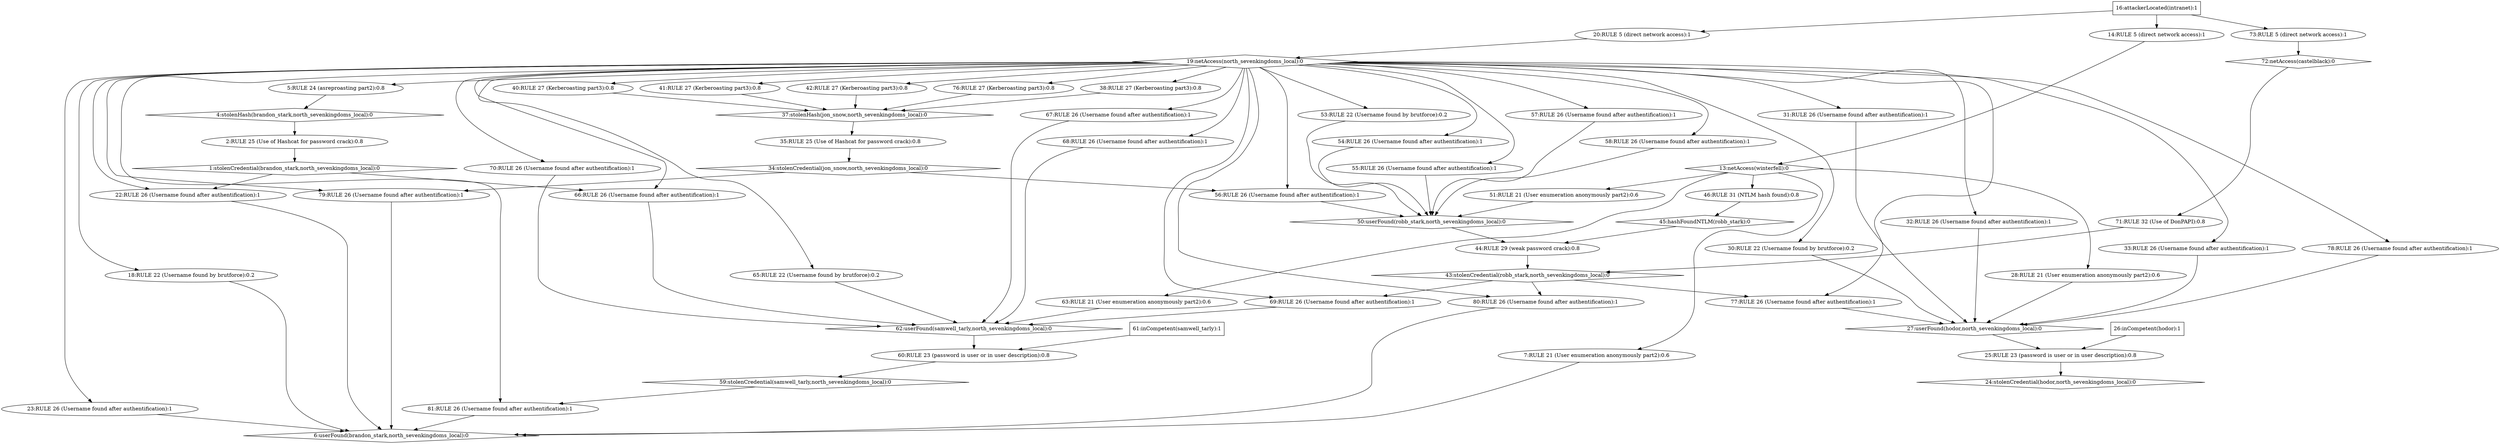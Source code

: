 strict digraph G {
  1 [ label="1:stolenCredential(brandon_stark,north_sevenkingdoms_local):0" shape="diamond" ];
  2 [ label="2:RULE 25 (Use of Hashcat for password crack):0.8" shape="ellipse" ];
  3 [ label="4:stolenHash(brandon_stark,north_sevenkingdoms_local):0" shape="diamond" ];
  4 [ label="5:RULE 24 (asreproasting part2):0.8" shape="ellipse" ];
  5 [ label="6:userFound(brandon_stark,north_sevenkingdoms_local):0" shape="diamond" ];
  6 [ label="7:RULE 21 (User enumeration anonymously part2):0.6" shape="ellipse" ];
  7 [ label="13:netAccess(winterfell):0" shape="diamond" ];
  8 [ label="14:RULE 5 (direct network access):1" shape="ellipse" ];
  9 [ label="16:attackerLocated(intranet):1" shape="box" ];
  10 [ label="18:RULE 22 (Username found by brutforce):0.2" shape="ellipse" ];
  11 [ label="19:netAccess(north_sevenkingdoms_local):0" shape="diamond" ];
  12 [ label="20:RULE 5 (direct network access):1" shape="ellipse" ];
  13 [ label="22:RULE 26 (Username found after authentification):1" shape="ellipse" ];
  14 [ label="23:RULE 26 (Username found after authentification):1" shape="ellipse" ];
  15 [ label="24:stolenCredential(hodor,north_sevenkingdoms_local):0" shape="diamond" ];
  16 [ label="25:RULE 23 (password is user or in user description):0.8" shape="ellipse" ];
  17 [ label="26:inCompetent(hodor):1" shape="box" ];
  18 [ label="27:userFound(hodor,north_sevenkingdoms_local):0" shape="diamond" ];
  19 [ label="28:RULE 21 (User enumeration anonymously part2):0.6" shape="ellipse" ];
  20 [ label="30:RULE 22 (Username found by brutforce):0.2" shape="ellipse" ];
  21 [ label="31:RULE 26 (Username found after authentification):1" shape="ellipse" ];
  22 [ label="32:RULE 26 (Username found after authentification):1" shape="ellipse" ];
  23 [ label="33:RULE 26 (Username found after authentification):1" shape="ellipse" ];
  24 [ label="34:stolenCredential(jon_snow,north_sevenkingdoms_local):0" shape="diamond" ];
  25 [ label="35:RULE 25 (Use of Hashcat for password crack):0.8" shape="ellipse" ];
  26 [ label="37:stolenHash(jon_snow,north_sevenkingdoms_local):0" shape="diamond" ];
  27 [ label="38:RULE 27 (Kerberoasting part3):0.8" shape="ellipse" ];
  28 [ label="40:RULE 27 (Kerberoasting part3):0.8" shape="ellipse" ];
  29 [ label="41:RULE 27 (Kerberoasting part3):0.8" shape="ellipse" ];
  30 [ label="42:RULE 27 (Kerberoasting part3):0.8" shape="ellipse" ];
  31 [ label="43:stolenCredential(robb_stark,north_sevenkingdoms_local):0" shape="diamond" ];
  32 [ label="44:RULE 29 (weak password crack):0.8" shape="ellipse" ];
  33 [ label="45:hashFoundNTLM(robb_stark):0" shape="diamond" ];
  34 [ label="46:RULE 31 (NTLM hash found):0.8" shape="ellipse" ];
  35 [ label="50:userFound(robb_stark,north_sevenkingdoms_local):0" shape="diamond" ];
  36 [ label="51:RULE 21 (User enumeration anonymously part2):0.6" shape="ellipse" ];
  37 [ label="53:RULE 22 (Username found by brutforce):0.2" shape="ellipse" ];
  38 [ label="54:RULE 26 (Username found after authentification):1" shape="ellipse" ];
  39 [ label="55:RULE 26 (Username found after authentification):1" shape="ellipse" ];
  40 [ label="56:RULE 26 (Username found after authentification):1" shape="ellipse" ];
  41 [ label="57:RULE 26 (Username found after authentification):1" shape="ellipse" ];
  42 [ label="58:RULE 26 (Username found after authentification):1" shape="ellipse" ];
  43 [ label="59:stolenCredential(samwell_tarly,north_sevenkingdoms_local):0" shape="diamond" ];
  44 [ label="60:RULE 23 (password is user or in user description):0.8" shape="ellipse" ];
  45 [ label="61:inCompetent(samwell_tarly):1" shape="box" ];
  46 [ label="62:userFound(samwell_tarly,north_sevenkingdoms_local):0" shape="diamond" ];
  47 [ label="63:RULE 21 (User enumeration anonymously part2):0.6" shape="ellipse" ];
  48 [ label="65:RULE 22 (Username found by brutforce):0.2" shape="ellipse" ];
  49 [ label="66:RULE 26 (Username found after authentification):1" shape="ellipse" ];
  50 [ label="67:RULE 26 (Username found after authentification):1" shape="ellipse" ];
  51 [ label="68:RULE 26 (Username found after authentification):1" shape="ellipse" ];
  52 [ label="69:RULE 26 (Username found after authentification):1" shape="ellipse" ];
  53 [ label="70:RULE 26 (Username found after authentification):1" shape="ellipse" ];
  54 [ label="71:RULE 32 (Use of DonPAPI):0.8" shape="ellipse" ];
  55 [ label="72:netAccess(castelblack):0" shape="diamond" ];
  56 [ label="73:RULE 5 (direct network access):1" shape="ellipse" ];
  57 [ label="76:RULE 27 (Kerberoasting part3):0.8" shape="ellipse" ];
  58 [ label="77:RULE 26 (Username found after authentification):1" shape="ellipse" ];
  59 [ label="78:RULE 26 (Username found after authentification):1" shape="ellipse" ];
  60 [ label="79:RULE 26 (Username found after authentification):1" shape="ellipse" ];
  61 [ label="80:RULE 26 (Username found after authentification):1" shape="ellipse" ];
  62 [ label="81:RULE 26 (Username found after authentification):1" shape="ellipse" ];
  9 -> 8 [ color="black" ];
  8 -> 7 [ color="black" ];
  7 -> 6 [ color="black" ];
  6 -> 5 [ color="black" ];
  9 -> 12 [ color="black" ];
  12 -> 11 [ color="black" ];
  11 -> 10 [ color="black" ];
  10 -> 5 [ color="black" ];
  11 -> 13 [ color="black" ];
  1 -> 13 [ color="black" ];
  13 -> 5 [ color="black" ];
  11 -> 14 [ color="black" ];
  17 -> 16 [ color="black" ];
  7 -> 19 [ color="black" ];
  19 -> 18 [ color="black" ];
  11 -> 20 [ color="black" ];
  20 -> 18 [ color="black" ];
  11 -> 21 [ color="black" ];
  21 -> 18 [ color="black" ];
  11 -> 22 [ color="black" ];
  22 -> 18 [ color="black" ];
  11 -> 23 [ color="black" ];
  11 -> 27 [ color="black" ];
  27 -> 26 [ color="black" ];
  11 -> 28 [ color="black" ];
  28 -> 26 [ color="black" ];
  11 -> 29 [ color="black" ];
  29 -> 26 [ color="black" ];
  7 -> 34 [ color="black" ];
  34 -> 33 [ color="black" ];
  33 -> 32 [ color="black" ];
  7 -> 36 [ color="black" ];
  36 -> 35 [ color="black" ];
  11 -> 37 [ color="black" ];
  37 -> 35 [ color="black" ];
  11 -> 38 [ color="black" ];
  38 -> 35 [ color="black" ];
  11 -> 39 [ color="black" ];
  39 -> 35 [ color="black" ];
  11 -> 40 [ color="black" ];
  24 -> 40 [ color="black" ];
  40 -> 35 [ color="black" ];
  11 -> 41 [ color="black" ];
  41 -> 35 [ color="black" ];
  11 -> 42 [ color="black" ];
  45 -> 44 [ color="black" ];
  7 -> 47 [ color="black" ];
  47 -> 46 [ color="black" ];
  11 -> 48 [ color="black" ];
  48 -> 46 [ color="black" ];
  11 -> 49 [ color="black" ];
  1 -> 49 [ color="black" ];
  49 -> 46 [ color="black" ];
  11 -> 50 [ color="black" ];
  50 -> 46 [ color="black" ];
  11 -> 51 [ color="black" ];
  51 -> 46 [ color="black" ];
  11 -> 52 [ color="black" ];
  31 -> 52 [ color="black" ];
  52 -> 46 [ color="black" ];
  11 -> 53 [ color="black" ];
  53 -> 46 [ color="black" ];
  46 -> 44 [ color="black" ];
  44 -> 43 [ color="black" ];
  42 -> 35 [ color="black" ];
  35 -> 32 [ color="black" ];
  32 -> 31 [ color="black" ];
  9 -> 56 [ color="black" ];
  56 -> 55 [ color="black" ];
  55 -> 54 [ color="black" ];
  54 -> 31 [ color="black" ];
  11 -> 30 [ color="black" ];
  30 -> 26 [ color="black" ];
  11 -> 57 [ color="black" ];
  57 -> 26 [ color="black" ];
  26 -> 25 [ color="black" ];
  25 -> 24 [ color="black" ];
  23 -> 18 [ color="black" ];
  11 -> 58 [ color="black" ];
  31 -> 58 [ color="black" ];
  58 -> 18 [ color="black" ];
  11 -> 59 [ color="black" ];
  59 -> 18 [ color="black" ];
  18 -> 16 [ color="black" ];
  16 -> 15 [ color="black" ];
  14 -> 5 [ color="black" ];
  11 -> 60 [ color="black" ];
  24 -> 60 [ color="black" ];
  60 -> 5 [ color="black" ];
  11 -> 61 [ color="black" ];
  31 -> 61 [ color="black" ];
  61 -> 5 [ color="black" ];
  11 -> 62 [ color="black" ];
  43 -> 62 [ color="black" ];
  62 -> 5 [ color="black" ];
  11 -> 4 [ color="black" ];
  4 -> 3 [ color="black" ];
  3 -> 2 [ color="black" ];
  2 -> 1 [ color="black" ];
}
